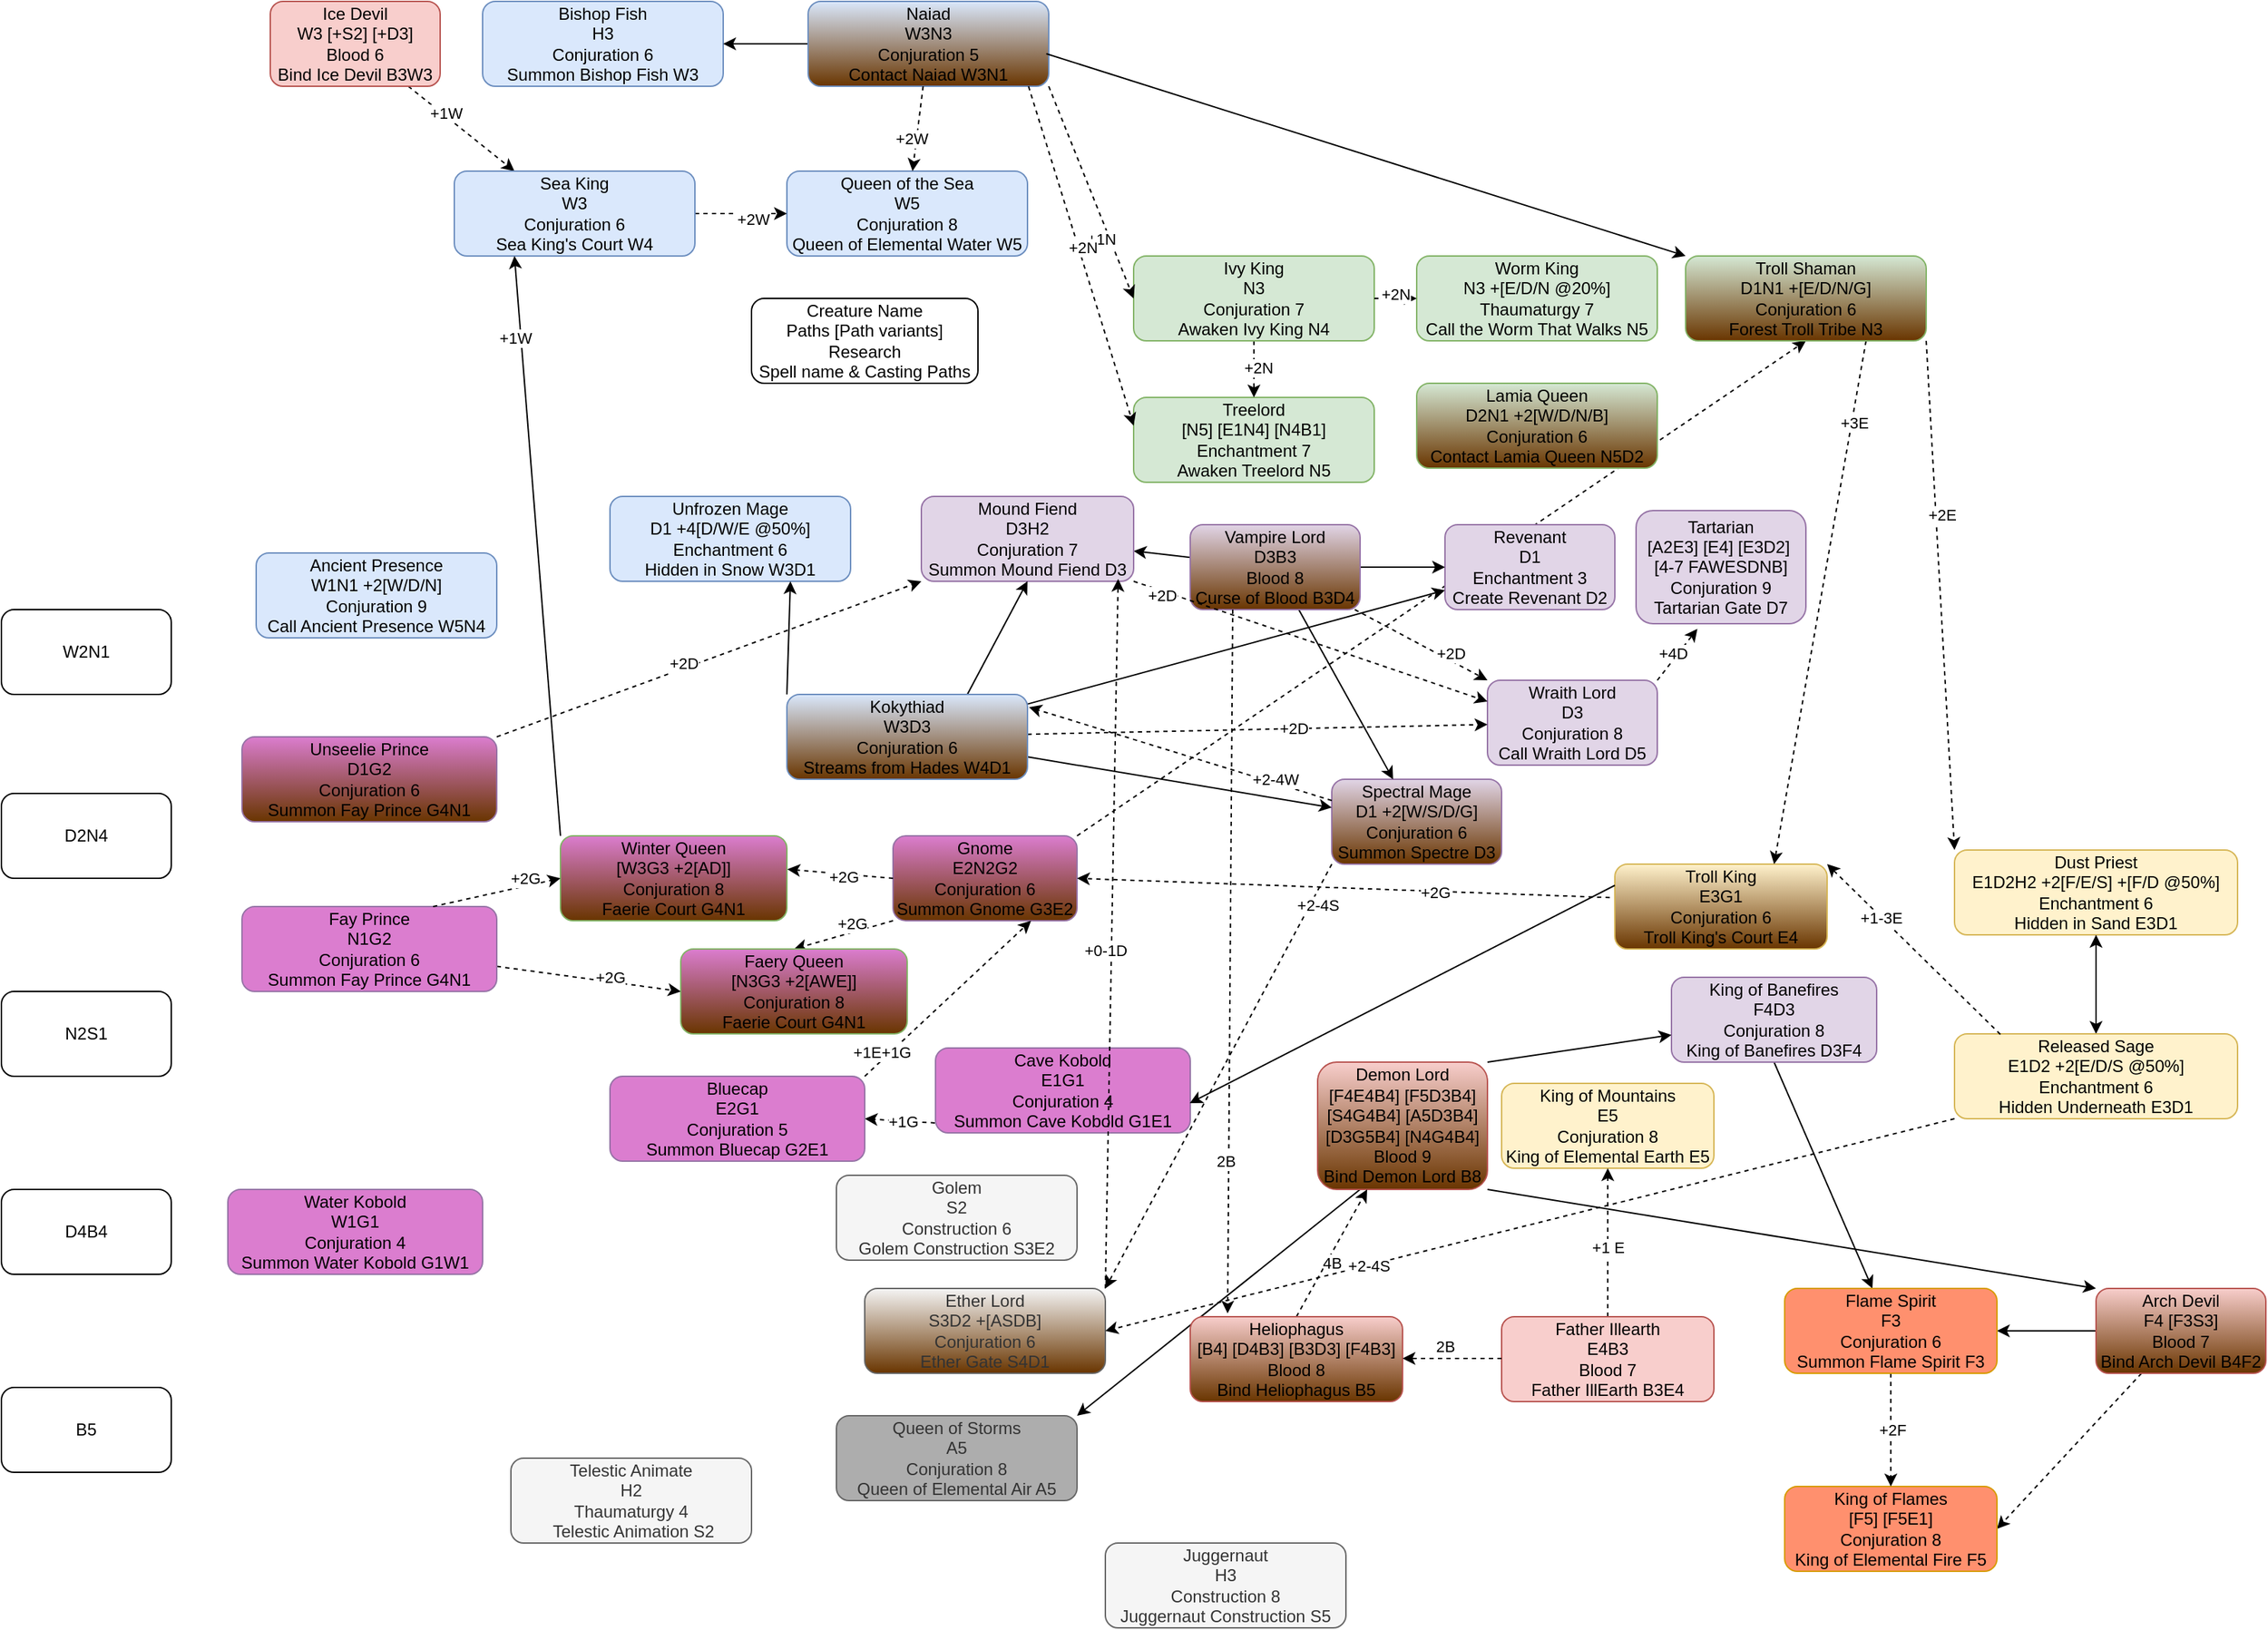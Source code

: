 <mxfile version="24.7.14">
  <diagram name="Page-1" id="Pso-l4eipHV7fYDRS40x">
    <mxGraphModel dx="2071" dy="1825" grid="1" gridSize="10" guides="1" tooltips="1" connect="1" arrows="1" fold="1" page="1" pageScale="1" pageWidth="850" pageHeight="1100" math="0" shadow="0">
      <root>
        <mxCell id="0" />
        <mxCell id="1" parent="0" />
        <mxCell id="pkedIXCBUnL8wOblgTKv-28" style="edgeStyle=none;rounded=0;orthogonalLoop=1;jettySize=auto;html=1;exitX=1;exitY=0;exitDx=0;exitDy=0;entryX=0.361;entryY=1.046;entryDx=0;entryDy=0;dashed=1;entryPerimeter=0;" parent="1" source="n5Uz14gswoLrWk821ix5-1" target="n5Uz14gswoLrWk821ix5-27" edge="1">
          <mxGeometry relative="1" as="geometry" />
        </mxCell>
        <mxCell id="pkedIXCBUnL8wOblgTKv-29" value="+4D" style="edgeLabel;html=1;align=center;verticalAlign=middle;resizable=0;points=[];" parent="pkedIXCBUnL8wOblgTKv-28" vertex="1" connectable="0">
          <mxGeometry x="-0.094" y="4" relative="1" as="geometry">
            <mxPoint x="1" as="offset" />
          </mxGeometry>
        </mxCell>
        <mxCell id="n5Uz14gswoLrWk821ix5-1" value="Wraith Lord&lt;div&gt;D3&lt;/div&gt;&lt;div&gt;Conjuration 8&lt;/div&gt;&lt;div&gt;Call Wraith Lord D5&lt;/div&gt;" style="rounded=1;whiteSpace=wrap;html=1;fillColor=#e1d5e7;strokeColor=#9673a6;" parent="1" vertex="1">
          <mxGeometry x="550" y="340" width="120" height="60" as="geometry" />
        </mxCell>
        <mxCell id="JQO_KjqfBnGGEXUe7-vQ-3" value="" style="rounded=0;orthogonalLoop=1;jettySize=auto;html=1;" parent="1" source="n5Uz14gswoLrWk821ix5-2" target="n5Uz14gswoLrWk821ix5-41" edge="1">
          <mxGeometry relative="1" as="geometry" />
        </mxCell>
        <mxCell id="JQO_KjqfBnGGEXUe7-vQ-5" style="rounded=0;orthogonalLoop=1;jettySize=auto;html=1;entryX=1;entryY=0.5;entryDx=0;entryDy=0;dashed=1;" parent="1" source="n5Uz14gswoLrWk821ix5-2" target="n5Uz14gswoLrWk821ix5-13" edge="1">
          <mxGeometry relative="1" as="geometry" />
        </mxCell>
        <mxCell id="n5Uz14gswoLrWk821ix5-2" value="&lt;div&gt;Arch Devil&lt;/div&gt;&lt;div&gt;F4 [F3S3]&lt;/div&gt;&lt;div&gt;Blood 7&lt;/div&gt;&lt;div&gt;Bind Arch Devil B4F2&lt;/div&gt;" style="rounded=1;whiteSpace=wrap;html=1;fillColor=#f8cecc;strokeColor=#b85450;gradientColor=#693500;" parent="1" vertex="1">
          <mxGeometry x="980" y="770" width="120" height="60" as="geometry" />
        </mxCell>
        <mxCell id="n5Uz14gswoLrWk821ix5-3" value="&lt;div&gt;Creature Name&lt;/div&gt;&lt;div&gt;Paths [Path variants]&lt;/div&gt;&lt;div&gt;Research&lt;/div&gt;&lt;div&gt;Spell name &amp;amp; Casting Paths&lt;/div&gt;" style="rounded=1;whiteSpace=wrap;html=1;" parent="1" vertex="1">
          <mxGeometry x="30" y="70" width="160" height="60" as="geometry" />
        </mxCell>
        <mxCell id="JQO_KjqfBnGGEXUe7-vQ-14" style="rounded=0;orthogonalLoop=1;jettySize=auto;html=1;entryX=0.25;entryY=0;entryDx=0;entryDy=0;dashed=1;" parent="1" source="n5Uz14gswoLrWk821ix5-4" target="n5Uz14gswoLrWk821ix5-20" edge="1">
          <mxGeometry relative="1" as="geometry" />
        </mxCell>
        <mxCell id="pkedIXCBUnL8wOblgTKv-33" value="+1W" style="edgeLabel;html=1;align=center;verticalAlign=middle;resizable=0;points=[];" parent="JQO_KjqfBnGGEXUe7-vQ-14" vertex="1" connectable="0">
          <mxGeometry x="-0.319" y="2" relative="1" as="geometry">
            <mxPoint as="offset" />
          </mxGeometry>
        </mxCell>
        <mxCell id="n5Uz14gswoLrWk821ix5-4" value="&lt;div&gt;Ice Devil&lt;/div&gt;&lt;div&gt;W3 [+S2] [+D3]&lt;/div&gt;&lt;div&gt;Blood 6&lt;/div&gt;&lt;div&gt;Bind Ice Devil B3W3&lt;/div&gt;" style="rounded=1;whiteSpace=wrap;html=1;fillColor=#f8cecc;strokeColor=#b85450;" parent="1" vertex="1">
          <mxGeometry x="-310" y="-140" width="120" height="60" as="geometry" />
        </mxCell>
        <mxCell id="pkedIXCBUnL8wOblgTKv-67" style="edgeStyle=none;rounded=0;orthogonalLoop=1;jettySize=auto;html=1;exitX=0;exitY=1;exitDx=0;exitDy=0;entryX=1;entryY=0;entryDx=0;entryDy=0;dashed=1;" parent="1" source="n5Uz14gswoLrWk821ix5-5" target="n5Uz14gswoLrWk821ix5-26" edge="1">
          <mxGeometry relative="1" as="geometry" />
        </mxCell>
        <mxCell id="pkedIXCBUnL8wOblgTKv-68" value="+2-4S" style="edgeLabel;html=1;align=center;verticalAlign=middle;resizable=0;points=[];" parent="pkedIXCBUnL8wOblgTKv-67" vertex="1" connectable="0">
          <mxGeometry x="-0.823" y="4" relative="1" as="geometry">
            <mxPoint as="offset" />
          </mxGeometry>
        </mxCell>
        <mxCell id="n5Uz14gswoLrWk821ix5-5" value="Spectral Mage&lt;div&gt;D1 +2[W/S/D/G]&lt;/div&gt;&lt;div&gt;Conjuration 6&lt;/div&gt;&lt;div&gt;Summon Spectre D3&lt;/div&gt;" style="rounded=1;whiteSpace=wrap;html=1;fillColor=#e1d5e7;strokeColor=#9673a6;gradientColor=#693500;" parent="1" vertex="1">
          <mxGeometry x="440" y="410" width="120" height="60" as="geometry" />
        </mxCell>
        <mxCell id="pkedIXCBUnL8wOblgTKv-31" style="edgeStyle=none;rounded=0;orthogonalLoop=1;jettySize=auto;html=1;exitX=1;exitY=0;exitDx=0;exitDy=0;entryX=0.5;entryY=1;entryDx=0;entryDy=0;dashed=1;" parent="1" source="n5Uz14gswoLrWk821ix5-6" target="n5Uz14gswoLrWk821ix5-38" edge="1">
          <mxGeometry relative="1" as="geometry" />
        </mxCell>
        <mxCell id="pkedIXCBUnL8wOblgTKv-32" value="+1N" style="edgeLabel;html=1;align=center;verticalAlign=middle;resizable=0;points=[];" parent="pkedIXCBUnL8wOblgTKv-31" vertex="1" connectable="0">
          <mxGeometry x="0.519" y="8" relative="1" as="geometry">
            <mxPoint as="offset" />
          </mxGeometry>
        </mxCell>
        <mxCell id="pkedIXCBUnL8wOblgTKv-35" style="edgeStyle=none;rounded=0;orthogonalLoop=1;jettySize=auto;html=1;exitX=0;exitY=1;exitDx=0;exitDy=0;entryX=0.5;entryY=0;entryDx=0;entryDy=0;dashed=1;" parent="1" source="n5Uz14gswoLrWk821ix5-6" target="n5Uz14gswoLrWk821ix5-23" edge="1">
          <mxGeometry relative="1" as="geometry" />
        </mxCell>
        <mxCell id="pkedIXCBUnL8wOblgTKv-37" value="+2G" style="edgeLabel;html=1;align=center;verticalAlign=middle;resizable=0;points=[];" parent="pkedIXCBUnL8wOblgTKv-35" vertex="1" connectable="0">
          <mxGeometry x="-0.205" y="-6" relative="1" as="geometry">
            <mxPoint as="offset" />
          </mxGeometry>
        </mxCell>
        <mxCell id="n5Uz14gswoLrWk821ix5-6" value="Gnome&lt;div&gt;E2N2G2&lt;/div&gt;&lt;div&gt;Conjuration 6&lt;/div&gt;&lt;div&gt;Summon Gnome G3E2&lt;/div&gt;" style="rounded=1;whiteSpace=wrap;html=1;fillColor=#DB7DCF;strokeColor=#9673a6;gradientColor=#693500;" parent="1" vertex="1">
          <mxGeometry x="130" y="450" width="130" height="60" as="geometry" />
        </mxCell>
        <mxCell id="n5Uz14gswoLrWk821ix5-7" value="Queen of the Sea&lt;div&gt;W5&lt;/div&gt;&lt;div&gt;Conjuration 8&lt;/div&gt;&lt;div&gt;Queen of Elemental Water W5&lt;/div&gt;" style="rounded=1;whiteSpace=wrap;html=1;fillColor=#dae8fc;strokeColor=#6c8ebf;" parent="1" vertex="1">
          <mxGeometry x="55" y="-20" width="170" height="60" as="geometry" />
        </mxCell>
        <mxCell id="n5Uz14gswoLrWk821ix5-8" value="Revenant&lt;div&gt;D1&lt;/div&gt;&lt;div&gt;Enchantment 3&lt;/div&gt;&lt;div&gt;Create Revenant D2&lt;/div&gt;" style="rounded=1;whiteSpace=wrap;html=1;fillColor=#e1d5e7;strokeColor=#9673a6;" parent="1" vertex="1">
          <mxGeometry x="520" y="230" width="120" height="60" as="geometry" />
        </mxCell>
        <mxCell id="pkedIXCBUnL8wOblgTKv-4" value="" style="edgeStyle=none;rounded=0;orthogonalLoop=1;jettySize=auto;html=1;" parent="1" source="n5Uz14gswoLrWk821ix5-9" target="n5Uz14gswoLrWk821ix5-8" edge="1">
          <mxGeometry relative="1" as="geometry" />
        </mxCell>
        <mxCell id="pkedIXCBUnL8wOblgTKv-5" value="" style="edgeStyle=none;rounded=0;orthogonalLoop=1;jettySize=auto;html=1;" parent="1" source="n5Uz14gswoLrWk821ix5-9" target="n5Uz14gswoLrWk821ix5-5" edge="1">
          <mxGeometry relative="1" as="geometry" />
        </mxCell>
        <mxCell id="pkedIXCBUnL8wOblgTKv-6" value="" style="edgeStyle=none;rounded=0;orthogonalLoop=1;jettySize=auto;html=1;entryX=0;entryY=0;entryDx=0;entryDy=0;dashed=1;" parent="1" source="n5Uz14gswoLrWk821ix5-9" target="n5Uz14gswoLrWk821ix5-1" edge="1">
          <mxGeometry relative="1" as="geometry" />
        </mxCell>
        <mxCell id="pkedIXCBUnL8wOblgTKv-7" value="+2D" style="edgeLabel;html=1;align=center;verticalAlign=middle;resizable=0;points=[];" parent="pkedIXCBUnL8wOblgTKv-6" vertex="1" connectable="0">
          <mxGeometry x="0.391" y="5" relative="1" as="geometry">
            <mxPoint as="offset" />
          </mxGeometry>
        </mxCell>
        <mxCell id="pkedIXCBUnL8wOblgTKv-16" value="" style="edgeStyle=none;rounded=0;orthogonalLoop=1;jettySize=auto;html=1;" parent="1" source="n5Uz14gswoLrWk821ix5-9" target="n5Uz14gswoLrWk821ix5-10" edge="1">
          <mxGeometry relative="1" as="geometry" />
        </mxCell>
        <mxCell id="n5Uz14gswoLrWk821ix5-9" value="Vampire Lord&lt;div&gt;D3B3&lt;/div&gt;&lt;div&gt;Blood 8&lt;/div&gt;&lt;div&gt;Curse of Blood B3D4&lt;/div&gt;" style="rounded=1;whiteSpace=wrap;html=1;fillColor=#e1d5e7;strokeColor=#9673a6;gradientColor=#693500;" parent="1" vertex="1">
          <mxGeometry x="340" y="230" width="120" height="60" as="geometry" />
        </mxCell>
        <mxCell id="pkedIXCBUnL8wOblgTKv-26" style="edgeStyle=none;rounded=0;orthogonalLoop=1;jettySize=auto;html=1;exitX=1;exitY=1;exitDx=0;exitDy=0;entryX=0;entryY=0.25;entryDx=0;entryDy=0;dashed=1;" parent="1" source="n5Uz14gswoLrWk821ix5-10" target="n5Uz14gswoLrWk821ix5-1" edge="1">
          <mxGeometry relative="1" as="geometry" />
        </mxCell>
        <mxCell id="pkedIXCBUnL8wOblgTKv-27" value="+2D" style="edgeLabel;html=1;align=center;verticalAlign=middle;resizable=0;points=[];" parent="pkedIXCBUnL8wOblgTKv-26" vertex="1" connectable="0">
          <mxGeometry x="-0.674" y="-3" relative="1" as="geometry">
            <mxPoint x="-20" y="-7" as="offset" />
          </mxGeometry>
        </mxCell>
        <mxCell id="n5Uz14gswoLrWk821ix5-10" value="Mound Fiend&lt;div&gt;D3H2&lt;/div&gt;&lt;div&gt;Conjuration 7&lt;/div&gt;&lt;div&gt;Summon Mound Fiend D3&lt;/div&gt;" style="rounded=1;whiteSpace=wrap;html=1;fillColor=#e1d5e7;strokeColor=#9673a6;" parent="1" vertex="1">
          <mxGeometry x="150" y="210" width="150" height="60" as="geometry" />
        </mxCell>
        <mxCell id="pkedIXCBUnL8wOblgTKv-18" style="edgeStyle=none;rounded=0;orthogonalLoop=1;jettySize=auto;html=1;exitX=1;exitY=1;exitDx=0;exitDy=0;entryX=0;entryY=0;entryDx=0;entryDy=0;" parent="1" source="n5Uz14gswoLrWk821ix5-11" target="n5Uz14gswoLrWk821ix5-2" edge="1">
          <mxGeometry relative="1" as="geometry" />
        </mxCell>
        <mxCell id="pkedIXCBUnL8wOblgTKv-64" style="edgeStyle=none;rounded=0;orthogonalLoop=1;jettySize=auto;html=1;exitX=0.25;exitY=1;exitDx=0;exitDy=0;entryX=1;entryY=0;entryDx=0;entryDy=0;" parent="1" source="n5Uz14gswoLrWk821ix5-11" target="n5Uz14gswoLrWk821ix5-19" edge="1">
          <mxGeometry relative="1" as="geometry" />
        </mxCell>
        <mxCell id="n5Uz14gswoLrWk821ix5-11" value="&lt;div&gt;Demon Lord&lt;/div&gt;&lt;div&gt;&lt;span style=&quot;background-color: initial;&quot;&gt;[F4E4B4] [F5D3B4] [S4G4B4] [A5D3B4] [D3G5B4] [N4G4B4]&lt;/span&gt;&lt;/div&gt;&lt;div&gt;&lt;span style=&quot;background-color: initial;&quot;&gt;Blood 9&lt;/span&gt;&lt;br&gt;&lt;/div&gt;&lt;div&gt;Bind Demon Lord B8&lt;/div&gt;" style="rounded=1;whiteSpace=wrap;html=1;fillColor=#f8cecc;strokeColor=#b85450;gradientColor=#693500;" parent="1" vertex="1">
          <mxGeometry x="430" y="610" width="120" height="90" as="geometry" />
        </mxCell>
        <mxCell id="n5Uz14gswoLrWk821ix5-12" value="King of Mountains&lt;div&gt;E5&lt;/div&gt;&lt;div&gt;Conjuration 8&lt;/div&gt;&lt;div&gt;King of Elemental Earth E5&lt;/div&gt;" style="rounded=1;whiteSpace=wrap;html=1;fillColor=#fff2cc;strokeColor=#d6b656;" parent="1" vertex="1">
          <mxGeometry x="560" y="625" width="150" height="60" as="geometry" />
        </mxCell>
        <mxCell id="n5Uz14gswoLrWk821ix5-13" value="King of Flames&lt;div&gt;[F5] [F5E1]&lt;/div&gt;&lt;div&gt;Conjuration 8&lt;/div&gt;&lt;div&gt;King of Elemental Fire F5&lt;/div&gt;" style="rounded=1;whiteSpace=wrap;html=1;fillColor=#FF906E;strokeColor=#d79b00;" parent="1" vertex="1">
          <mxGeometry x="760" y="910" width="150" height="60" as="geometry" />
        </mxCell>
        <mxCell id="JQO_KjqfBnGGEXUe7-vQ-7" style="rounded=0;orthogonalLoop=1;jettySize=auto;html=1;entryX=0.5;entryY=1;entryDx=0;entryDy=0;dashed=1;" parent="1" source="n5Uz14gswoLrWk821ix5-14" target="n5Uz14gswoLrWk821ix5-12" edge="1">
          <mxGeometry relative="1" as="geometry" />
        </mxCell>
        <mxCell id="JQO_KjqfBnGGEXUe7-vQ-8" value="+1 E" style="edgeLabel;html=1;align=center;verticalAlign=middle;resizable=0;points=[];" parent="JQO_KjqfBnGGEXUe7-vQ-7" vertex="1" connectable="0">
          <mxGeometry x="-0.457" relative="1" as="geometry">
            <mxPoint y="-21" as="offset" />
          </mxGeometry>
        </mxCell>
        <mxCell id="n5Uz14gswoLrWk821ix5-14" value="Father Illearth&lt;div&gt;E4B3&lt;/div&gt;&lt;div&gt;Blood 7&lt;/div&gt;&lt;div&gt;Father IllEarth B3E4&lt;/div&gt;" style="rounded=1;whiteSpace=wrap;html=1;fillColor=#f8cecc;strokeColor=#b85450;" parent="1" vertex="1">
          <mxGeometry x="560" y="790" width="150" height="60" as="geometry" />
        </mxCell>
        <mxCell id="n5Uz14gswoLrWk821ix5-15" value="Golem&lt;div&gt;S2&lt;/div&gt;&lt;div&gt;Construction 6&lt;/div&gt;&lt;div&gt;Golem Construction S3E2&lt;/div&gt;" style="rounded=1;whiteSpace=wrap;html=1;fillColor=#f5f5f5;strokeColor=#666666;fontColor=#333333;" parent="1" vertex="1">
          <mxGeometry x="90" y="690" width="170" height="60" as="geometry" />
        </mxCell>
        <mxCell id="n5Uz14gswoLrWk821ix5-16" value="Telestic Animate&lt;div&gt;H2&lt;/div&gt;&lt;div&gt;Thaumaturgy 4&lt;/div&gt;&lt;div&gt;&amp;nbsp;Telestic Animation S2&lt;/div&gt;" style="rounded=1;whiteSpace=wrap;html=1;fillColor=#f5f5f5;strokeColor=#666666;fontColor=#333333;" parent="1" vertex="1">
          <mxGeometry x="-140" y="890" width="170" height="60" as="geometry" />
        </mxCell>
        <mxCell id="pkedIXCBUnL8wOblgTKv-9" style="edgeStyle=none;rounded=0;orthogonalLoop=1;jettySize=auto;html=1;exitX=0.5;exitY=0;exitDx=0;exitDy=0;dashed=1;" parent="1" source="n5Uz14gswoLrWk821ix5-17" target="n5Uz14gswoLrWk821ix5-11" edge="1">
          <mxGeometry relative="1" as="geometry" />
        </mxCell>
        <mxCell id="pkedIXCBUnL8wOblgTKv-10" value="4B" style="edgeLabel;html=1;align=center;verticalAlign=middle;resizable=0;points=[];" parent="pkedIXCBUnL8wOblgTKv-9" vertex="1" connectable="0">
          <mxGeometry x="0.27" y="-3" relative="1" as="geometry">
            <mxPoint x="-10" y="18" as="offset" />
          </mxGeometry>
        </mxCell>
        <mxCell id="n5Uz14gswoLrWk821ix5-17" value="Heliophagus&lt;div&gt;[B4] [D4B3] [B3D3] [F4B3]&lt;/div&gt;&lt;div&gt;Blood 8&lt;/div&gt;&lt;div&gt;Bind Heliophagus B5&lt;/div&gt;" style="rounded=1;whiteSpace=wrap;html=1;fillColor=#f8cecc;strokeColor=#b85450;gradientColor=#693500;" parent="1" vertex="1">
          <mxGeometry x="340" y="790" width="150" height="60" as="geometry" />
        </mxCell>
        <mxCell id="pkedIXCBUnL8wOblgTKv-55" style="edgeStyle=none;rounded=0;orthogonalLoop=1;jettySize=auto;html=1;exitX=-0.024;exitY=0.394;exitDx=0;exitDy=0;entryX=1;entryY=0.5;entryDx=0;entryDy=0;dashed=1;exitPerimeter=0;" parent="1" source="n5Uz14gswoLrWk821ix5-18" target="n5Uz14gswoLrWk821ix5-6" edge="1">
          <mxGeometry relative="1" as="geometry" />
        </mxCell>
        <mxCell id="pkedIXCBUnL8wOblgTKv-56" value="+2G" style="edgeLabel;html=1;align=center;verticalAlign=middle;resizable=0;points=[];" parent="pkedIXCBUnL8wOblgTKv-55" vertex="1" connectable="0">
          <mxGeometry x="-0.345" y="1" relative="1" as="geometry">
            <mxPoint as="offset" />
          </mxGeometry>
        </mxCell>
        <mxCell id="n5Uz14gswoLrWk821ix5-18" value="Troll King&lt;div&gt;E3G1&lt;/div&gt;&lt;div&gt;Conjuration 6&lt;/div&gt;&lt;div&gt;Troll King&#39;s Court E4&lt;/div&gt;" style="rounded=1;whiteSpace=wrap;html=1;fillColor=#fff2cc;strokeColor=#d6b656;gradientColor=#693500;" parent="1" vertex="1">
          <mxGeometry x="640" y="470" width="150" height="60" as="geometry" />
        </mxCell>
        <mxCell id="n5Uz14gswoLrWk821ix5-19" value="Queen of Storms&lt;div&gt;A5&lt;/div&gt;&lt;div&gt;Conjuration 8&lt;/div&gt;&lt;div&gt;Queen of Elemental Air A5&lt;/div&gt;" style="rounded=1;whiteSpace=wrap;html=1;fillColor=#ADADAD;strokeColor=#666666;fontColor=#333333;" parent="1" vertex="1">
          <mxGeometry x="90" y="860" width="170" height="60" as="geometry" />
        </mxCell>
        <mxCell id="JQO_KjqfBnGGEXUe7-vQ-15" value="" style="rounded=0;orthogonalLoop=1;jettySize=auto;html=1;dashed=1;" parent="1" source="n5Uz14gswoLrWk821ix5-20" target="n5Uz14gswoLrWk821ix5-7" edge="1">
          <mxGeometry relative="1" as="geometry" />
        </mxCell>
        <mxCell id="JQO_KjqfBnGGEXUe7-vQ-16" value="+2W" style="edgeLabel;html=1;align=center;verticalAlign=middle;resizable=0;points=[];" parent="JQO_KjqfBnGGEXUe7-vQ-15" vertex="1" connectable="0">
          <mxGeometry x="0.24" y="-4" relative="1" as="geometry">
            <mxPoint as="offset" />
          </mxGeometry>
        </mxCell>
        <mxCell id="n5Uz14gswoLrWk821ix5-20" value="Sea King&lt;div&gt;W3&lt;/div&gt;&lt;div&gt;Conjuration 6&lt;/div&gt;&lt;div&gt;Sea King&#39;s Court W4&lt;/div&gt;" style="rounded=1;whiteSpace=wrap;html=1;fillColor=#dae8fc;strokeColor=#6c8ebf;" parent="1" vertex="1">
          <mxGeometry x="-180" y="-20" width="170" height="60" as="geometry" />
        </mxCell>
        <mxCell id="n5Uz14gswoLrWk821ix5-21" value="Lamia Queen&lt;div&gt;D2N1 +2[W/D/N/B]&lt;/div&gt;&lt;div&gt;Conjuration 6&lt;/div&gt;&lt;div&gt;Contact Lamia Queen N5D2&lt;/div&gt;" style="rounded=1;whiteSpace=wrap;html=1;fillColor=#d5e8d4;strokeColor=#82b366;gradientColor=#693500;" parent="1" vertex="1">
          <mxGeometry x="500" y="130" width="170" height="60" as="geometry" />
        </mxCell>
        <mxCell id="n5Uz14gswoLrWk821ix5-22" value="Treelord&lt;div&gt;[N5] [E1N4] [N4B1]&lt;/div&gt;&lt;div&gt;Enchantment 7&lt;/div&gt;&lt;div&gt;Awaken Treelord N5&lt;/div&gt;" style="rounded=1;whiteSpace=wrap;html=1;fillColor=#d5e8d4;strokeColor=#82b366;" parent="1" vertex="1">
          <mxGeometry x="300" y="140" width="170" height="60" as="geometry" />
        </mxCell>
        <mxCell id="n5Uz14gswoLrWk821ix5-23" value="Faery Queen&lt;div&gt;[N3G3 +2[AWE]]&lt;/div&gt;&lt;div&gt;Conjuration 8&lt;/div&gt;&lt;div&gt;Faerie Court G4N1&lt;/div&gt;" style="rounded=1;whiteSpace=wrap;html=1;fillColor=#DB7DCF;strokeColor=#82b366;gradientColor=#693500;" parent="1" vertex="1">
          <mxGeometry x="-20" y="530" width="160" height="60" as="geometry" />
        </mxCell>
        <mxCell id="pkedIXCBUnL8wOblgTKv-49" style="edgeStyle=none;rounded=0;orthogonalLoop=1;jettySize=auto;html=1;exitX=0;exitY=0;exitDx=0;exitDy=0;entryX=0.25;entryY=1;entryDx=0;entryDy=0;" parent="1" source="n5Uz14gswoLrWk821ix5-25" target="n5Uz14gswoLrWk821ix5-20" edge="1">
          <mxGeometry relative="1" as="geometry" />
        </mxCell>
        <mxCell id="pkedIXCBUnL8wOblgTKv-50" value="+1W" style="edgeLabel;html=1;align=center;verticalAlign=middle;resizable=0;points=[];" parent="pkedIXCBUnL8wOblgTKv-49" vertex="1" connectable="0">
          <mxGeometry x="0.722" y="4" relative="1" as="geometry">
            <mxPoint as="offset" />
          </mxGeometry>
        </mxCell>
        <mxCell id="n5Uz14gswoLrWk821ix5-25" value="Winter Queen&lt;div&gt;[W3G3 +2[AD]]&lt;/div&gt;&lt;div&gt;Conjuration 8&lt;/div&gt;&lt;div&gt;Faerie Court G4N1&lt;/div&gt;" style="rounded=1;whiteSpace=wrap;html=1;fillColor=#DB7DCF;strokeColor=#82b366;gradientColor=#693500;" parent="1" vertex="1">
          <mxGeometry x="-105" y="450" width="160" height="60" as="geometry" />
        </mxCell>
        <mxCell id="n5Uz14gswoLrWk821ix5-26" value="Ether Lord&lt;div&gt;S3D2 +[ASDB]&lt;/div&gt;&lt;div&gt;Conjuration 6&lt;/div&gt;&lt;div&gt;Ether Gate S4D1&lt;/div&gt;" style="rounded=1;whiteSpace=wrap;html=1;fillColor=#f5f5f5;strokeColor=#666666;fontColor=#333333;gradientColor=#693500;" parent="1" vertex="1">
          <mxGeometry x="110" y="770" width="170" height="60" as="geometry" />
        </mxCell>
        <mxCell id="n5Uz14gswoLrWk821ix5-27" value="Tartarian&lt;div&gt;[A2E3] [E4] [E3D2]&amp;nbsp;&lt;/div&gt;&lt;div&gt;[4-7 FAWESDNB]&lt;/div&gt;&lt;div&gt;Conjuration 9&lt;/div&gt;&lt;div&gt;Tartarian Gate D7&lt;/div&gt;" style="rounded=1;whiteSpace=wrap;html=1;fillColor=#e1d5e7;strokeColor=#9673a6;" parent="1" vertex="1">
          <mxGeometry x="655" y="220" width="120" height="80" as="geometry" />
        </mxCell>
        <mxCell id="n5Uz14gswoLrWk821ix5-28" value="Juggernaut&lt;div&gt;H3&lt;/div&gt;&lt;div&gt;Construction 8&lt;/div&gt;&lt;div&gt;Juggernaut Construction S5&lt;/div&gt;" style="rounded=1;whiteSpace=wrap;html=1;fillColor=#f5f5f5;strokeColor=#666666;fontColor=#333333;" parent="1" vertex="1">
          <mxGeometry x="280" y="950" width="170" height="60" as="geometry" />
        </mxCell>
        <mxCell id="pkedIXCBUnL8wOblgTKv-20" style="edgeStyle=none;rounded=0;orthogonalLoop=1;jettySize=auto;html=1;exitX=0.5;exitY=1;exitDx=0;exitDy=0;" parent="1" source="n5Uz14gswoLrWk821ix5-29" target="n5Uz14gswoLrWk821ix5-41" edge="1">
          <mxGeometry relative="1" as="geometry" />
        </mxCell>
        <mxCell id="n5Uz14gswoLrWk821ix5-29" value="King of Banefires&lt;div&gt;F4D3&lt;/div&gt;&lt;div&gt;Conjuration 8&lt;/div&gt;&lt;div&gt;King of Banefires D3F4&lt;/div&gt;" style="rounded=1;whiteSpace=wrap;html=1;fillColor=#e1d5e7;strokeColor=#9673a6;" parent="1" vertex="1">
          <mxGeometry x="680" y="550" width="145" height="60" as="geometry" />
        </mxCell>
        <mxCell id="pkedIXCBUnL8wOblgTKv-2" value="" style="edgeStyle=none;rounded=0;orthogonalLoop=1;jettySize=auto;html=1;dashed=1;" parent="1" source="n5Uz14gswoLrWk821ix5-31" target="n5Uz14gswoLrWk821ix5-22" edge="1">
          <mxGeometry relative="1" as="geometry" />
        </mxCell>
        <mxCell id="pkedIXCBUnL8wOblgTKv-3" value="+2N" style="edgeLabel;html=1;align=center;verticalAlign=middle;resizable=0;points=[];" parent="pkedIXCBUnL8wOblgTKv-2" vertex="1" connectable="0">
          <mxGeometry x="-0.05" y="3" relative="1" as="geometry">
            <mxPoint as="offset" />
          </mxGeometry>
        </mxCell>
        <mxCell id="n5Uz14gswoLrWk821ix5-31" value="Ivy King&lt;div&gt;N3&lt;/div&gt;&lt;div&gt;Conjuration 7&lt;/div&gt;&lt;div&gt;Awaken Ivy King N4&lt;/div&gt;" style="rounded=1;whiteSpace=wrap;html=1;fillColor=#d5e8d4;strokeColor=#82b366;" parent="1" vertex="1">
          <mxGeometry x="300" y="40" width="170" height="60" as="geometry" />
        </mxCell>
        <mxCell id="n5Uz14gswoLrWk821ix5-32" value="Bishop Fish&lt;div&gt;H3&lt;/div&gt;&lt;div&gt;Conjuration 6&lt;/div&gt;&lt;div&gt;Summon Bishop Fish W3&lt;/div&gt;" style="rounded=1;whiteSpace=wrap;html=1;fillColor=#dae8fc;strokeColor=#6c8ebf;" parent="1" vertex="1">
          <mxGeometry x="-160" y="-140" width="170" height="60" as="geometry" />
        </mxCell>
        <mxCell id="n5Uz14gswoLrWk821ix5-33" value="Unfrozen Mage&lt;div&gt;D1 +4[D/W/E @50%]&lt;/div&gt;&lt;div&gt;Enchantment 6&lt;/div&gt;&lt;div&gt;Hidden in Snow W3D1&lt;/div&gt;" style="rounded=1;whiteSpace=wrap;html=1;fillColor=#dae8fc;strokeColor=#6c8ebf;" parent="1" vertex="1">
          <mxGeometry x="-70" y="210" width="170" height="60" as="geometry" />
        </mxCell>
        <mxCell id="JQO_KjqfBnGGEXUe7-vQ-19" value="" style="edgeStyle=none;rounded=0;orthogonalLoop=1;jettySize=auto;html=1;entryX=0;entryY=0.5;entryDx=0;entryDy=0;dashed=1;exitX=1;exitY=1;exitDx=0;exitDy=0;" parent="1" source="n5Uz14gswoLrWk821ix5-34" target="n5Uz14gswoLrWk821ix5-31" edge="1">
          <mxGeometry relative="1" as="geometry" />
        </mxCell>
        <mxCell id="uW19iNIozHpCDB84WXC3-1" value="+1N" style="edgeLabel;html=1;align=center;verticalAlign=middle;resizable=0;points=[];" vertex="1" connectable="0" parent="JQO_KjqfBnGGEXUe7-vQ-19">
          <mxGeometry x="0.424" y="-6" relative="1" as="geometry">
            <mxPoint y="-1" as="offset" />
          </mxGeometry>
        </mxCell>
        <mxCell id="pkedIXCBUnL8wOblgTKv-30" style="edgeStyle=none;rounded=0;orthogonalLoop=1;jettySize=auto;html=1;exitX=0;exitY=0.5;exitDx=0;exitDy=0;" parent="1" source="n5Uz14gswoLrWk821ix5-34" edge="1">
          <mxGeometry relative="1" as="geometry">
            <mxPoint x="10" y="-110" as="targetPoint" />
          </mxGeometry>
        </mxCell>
        <mxCell id="n5Uz14gswoLrWk821ix5-34" value="Naiad&lt;div&gt;W3N3&lt;/div&gt;&lt;div&gt;Conjuration 5&lt;/div&gt;&lt;div&gt;Contact Naiad W3N1&lt;/div&gt;" style="rounded=1;whiteSpace=wrap;html=1;fillColor=#dae8fc;strokeColor=#6c8ebf;gradientColor=#693500;" parent="1" vertex="1">
          <mxGeometry x="70" y="-140" width="170" height="60" as="geometry" />
        </mxCell>
        <mxCell id="JQO_KjqfBnGGEXUe7-vQ-20" value="" style="edgeStyle=none;rounded=0;orthogonalLoop=1;jettySize=auto;html=1;" parent="1" source="n5Uz14gswoLrWk821ix5-35" target="n5Uz14gswoLrWk821ix5-5" edge="1">
          <mxGeometry relative="1" as="geometry" />
        </mxCell>
        <mxCell id="JQO_KjqfBnGGEXUe7-vQ-21" style="edgeStyle=none;rounded=0;orthogonalLoop=1;jettySize=auto;html=1;" parent="1" source="n5Uz14gswoLrWk821ix5-35" target="n5Uz14gswoLrWk821ix5-8" edge="1">
          <mxGeometry relative="1" as="geometry" />
        </mxCell>
        <mxCell id="JQO_KjqfBnGGEXUe7-vQ-22" style="edgeStyle=none;rounded=0;orthogonalLoop=1;jettySize=auto;html=1;dashed=1;" parent="1" source="n5Uz14gswoLrWk821ix5-35" target="n5Uz14gswoLrWk821ix5-1" edge="1">
          <mxGeometry relative="1" as="geometry" />
        </mxCell>
        <mxCell id="JQO_KjqfBnGGEXUe7-vQ-23" value="+2D" style="edgeLabel;html=1;align=center;verticalAlign=middle;resizable=0;points=[];" parent="JQO_KjqfBnGGEXUe7-vQ-22" vertex="1" connectable="0">
          <mxGeometry x="0.155" relative="1" as="geometry">
            <mxPoint as="offset" />
          </mxGeometry>
        </mxCell>
        <mxCell id="pkedIXCBUnL8wOblgTKv-25" style="edgeStyle=none;rounded=0;orthogonalLoop=1;jettySize=auto;html=1;exitX=0.75;exitY=0;exitDx=0;exitDy=0;entryX=0.5;entryY=1;entryDx=0;entryDy=0;" parent="1" source="n5Uz14gswoLrWk821ix5-35" target="n5Uz14gswoLrWk821ix5-10" edge="1">
          <mxGeometry relative="1" as="geometry" />
        </mxCell>
        <mxCell id="n5Uz14gswoLrWk821ix5-35" value="&lt;div&gt;Kokythiad&lt;/div&gt;&lt;div&gt;W3D3&lt;/div&gt;&lt;div&gt;Conjuration 6&lt;/div&gt;&lt;div&gt;Streams from Hades W4D1&lt;/div&gt;" style="rounded=1;whiteSpace=wrap;html=1;fillColor=#dae8fc;strokeColor=#6c8ebf;gradientColor=#693500;" parent="1" vertex="1">
          <mxGeometry x="55" y="350" width="170" height="60" as="geometry" />
        </mxCell>
        <mxCell id="pkedIXCBUnL8wOblgTKv-22" value="" style="edgeStyle=none;rounded=0;orthogonalLoop=1;jettySize=auto;html=1;" parent="1" source="n5Uz14gswoLrWk821ix5-36" target="n5Uz14gswoLrWk821ix5-40" edge="1">
          <mxGeometry relative="1" as="geometry" />
        </mxCell>
        <mxCell id="n5Uz14gswoLrWk821ix5-36" value="Dust Priest&lt;div&gt;E1D2H2 +2[F/E/S] +[F/D @50%]&lt;/div&gt;&lt;div&gt;Enchantment 6&lt;/div&gt;&lt;div&gt;Hidden in Sand E3D1&lt;/div&gt;" style="rounded=1;whiteSpace=wrap;html=1;fillColor=#fff2cc;strokeColor=#d6b656;" parent="1" vertex="1">
          <mxGeometry x="880" y="460" width="200" height="60" as="geometry" />
        </mxCell>
        <mxCell id="n5Uz14gswoLrWk821ix5-37" value="Worm King&lt;div&gt;N3 +[E/D/N @20%]&lt;/div&gt;&lt;div&gt;Thaumaturgy 7&lt;/div&gt;&lt;div&gt;Call the Worm That Walks N5&lt;/div&gt;" style="rounded=1;whiteSpace=wrap;html=1;fillColor=#d5e8d4;strokeColor=#82b366;" parent="1" vertex="1">
          <mxGeometry x="500" y="40" width="170" height="60" as="geometry" />
        </mxCell>
        <mxCell id="uW19iNIozHpCDB84WXC3-5" style="rounded=0;orthogonalLoop=1;jettySize=auto;html=1;exitX=0.75;exitY=1;exitDx=0;exitDy=0;entryX=0.75;entryY=0;entryDx=0;entryDy=0;dashed=1;" edge="1" parent="1" source="n5Uz14gswoLrWk821ix5-38" target="n5Uz14gswoLrWk821ix5-18">
          <mxGeometry relative="1" as="geometry" />
        </mxCell>
        <mxCell id="uW19iNIozHpCDB84WXC3-6" value="+3E" style="edgeLabel;html=1;align=center;verticalAlign=middle;resizable=0;points=[];" vertex="1" connectable="0" parent="uW19iNIozHpCDB84WXC3-5">
          <mxGeometry x="-0.692" y="1" relative="1" as="geometry">
            <mxPoint as="offset" />
          </mxGeometry>
        </mxCell>
        <mxCell id="uW19iNIozHpCDB84WXC3-7" style="rounded=0;orthogonalLoop=1;jettySize=auto;html=1;exitX=1;exitY=1;exitDx=0;exitDy=0;entryX=0;entryY=0;entryDx=0;entryDy=0;dashed=1;" edge="1" parent="1" source="n5Uz14gswoLrWk821ix5-38" target="n5Uz14gswoLrWk821ix5-36">
          <mxGeometry relative="1" as="geometry" />
        </mxCell>
        <mxCell id="uW19iNIozHpCDB84WXC3-8" value="+2E" style="edgeLabel;html=1;align=center;verticalAlign=middle;resizable=0;points=[];" vertex="1" connectable="0" parent="uW19iNIozHpCDB84WXC3-7">
          <mxGeometry x="-0.317" y="5" relative="1" as="geometry">
            <mxPoint x="-1" as="offset" />
          </mxGeometry>
        </mxCell>
        <mxCell id="n5Uz14gswoLrWk821ix5-38" value="Troll Shaman&lt;div&gt;D1N1 +[E/D/N/G]&lt;/div&gt;&lt;div&gt;Conjuration 6&lt;/div&gt;&lt;div&gt;Forest Troll Tribe N3&lt;/div&gt;" style="rounded=1;whiteSpace=wrap;html=1;fillColor=#d5e8d4;strokeColor=#82b366;gradientColor=#693500;" parent="1" vertex="1">
          <mxGeometry x="690" y="40" width="170" height="60" as="geometry" />
        </mxCell>
        <mxCell id="n5Uz14gswoLrWk821ix5-39" value="Ancient Presence&lt;div&gt;W1N1 +2[W/D/N]&lt;/div&gt;&lt;div&gt;Conjuration 9&lt;/div&gt;&lt;div&gt;Call Ancient Presence W5N4&lt;/div&gt;" style="rounded=1;whiteSpace=wrap;html=1;fillColor=#dae8fc;strokeColor=#6c8ebf;" parent="1" vertex="1">
          <mxGeometry x="-320" y="250" width="170" height="60" as="geometry" />
        </mxCell>
        <mxCell id="pkedIXCBUnL8wOblgTKv-23" value="" style="edgeStyle=none;rounded=0;orthogonalLoop=1;jettySize=auto;html=1;" parent="1" source="n5Uz14gswoLrWk821ix5-40" target="n5Uz14gswoLrWk821ix5-36" edge="1">
          <mxGeometry relative="1" as="geometry" />
        </mxCell>
        <mxCell id="pkedIXCBUnL8wOblgTKv-51" style="edgeStyle=none;rounded=0;orthogonalLoop=1;jettySize=auto;html=1;exitX=0;exitY=1;exitDx=0;exitDy=0;entryX=1;entryY=0.5;entryDx=0;entryDy=0;dashed=1;" parent="1" source="n5Uz14gswoLrWk821ix5-40" target="n5Uz14gswoLrWk821ix5-26" edge="1">
          <mxGeometry relative="1" as="geometry" />
        </mxCell>
        <mxCell id="pkedIXCBUnL8wOblgTKv-52" value="+2-4S" style="edgeLabel;html=1;align=center;verticalAlign=middle;resizable=0;points=[];" parent="pkedIXCBUnL8wOblgTKv-51" vertex="1" connectable="0">
          <mxGeometry x="0.379" relative="1" as="geometry">
            <mxPoint as="offset" />
          </mxGeometry>
        </mxCell>
        <mxCell id="n5Uz14gswoLrWk821ix5-40" value="Released Sage&lt;div&gt;E1D2 +2[E/D/S @50%]&lt;/div&gt;&lt;div&gt;Enchantment 6&lt;/div&gt;&lt;div&gt;Hidden Underneath E3D1&lt;/div&gt;" style="rounded=1;whiteSpace=wrap;html=1;fillColor=#fff2cc;strokeColor=#d6b656;" parent="1" vertex="1">
          <mxGeometry x="880" y="590" width="200" height="60" as="geometry" />
        </mxCell>
        <mxCell id="JQO_KjqfBnGGEXUe7-vQ-1" value="" style="rounded=0;orthogonalLoop=1;jettySize=auto;html=1;dashed=1;" parent="1" source="n5Uz14gswoLrWk821ix5-41" target="n5Uz14gswoLrWk821ix5-13" edge="1">
          <mxGeometry relative="1" as="geometry" />
        </mxCell>
        <mxCell id="JQO_KjqfBnGGEXUe7-vQ-2" value="+2F" style="edgeLabel;html=1;align=center;verticalAlign=middle;resizable=0;points=[];" parent="JQO_KjqfBnGGEXUe7-vQ-1" vertex="1" connectable="0">
          <mxGeometry y="1" relative="1" as="geometry">
            <mxPoint as="offset" />
          </mxGeometry>
        </mxCell>
        <mxCell id="n5Uz14gswoLrWk821ix5-41" value="Flame Spirit&lt;div&gt;F3&lt;/div&gt;&lt;div&gt;Conjuration 6&lt;/div&gt;&lt;div&gt;Summon Flame Spirit F3&lt;/div&gt;" style="rounded=1;whiteSpace=wrap;html=1;fillColor=#FF906E;strokeColor=#d79b00;" parent="1" vertex="1">
          <mxGeometry x="760" y="770" width="150" height="60" as="geometry" />
        </mxCell>
        <mxCell id="pkedIXCBUnL8wOblgTKv-58" style="edgeStyle=none;rounded=0;orthogonalLoop=1;jettySize=auto;html=1;exitX=-0.002;exitY=0.883;exitDx=0;exitDy=0;entryX=1;entryY=0.5;entryDx=0;entryDy=0;dashed=1;exitPerimeter=0;" parent="1" source="n5Uz14gswoLrWk821ix5-42" target="n5Uz14gswoLrWk821ix5-43" edge="1">
          <mxGeometry relative="1" as="geometry" />
        </mxCell>
        <mxCell id="pkedIXCBUnL8wOblgTKv-59" value="+1G" style="edgeLabel;html=1;align=center;verticalAlign=middle;resizable=0;points=[];" parent="pkedIXCBUnL8wOblgTKv-58" vertex="1" connectable="0">
          <mxGeometry x="-0.095" relative="1" as="geometry">
            <mxPoint as="offset" />
          </mxGeometry>
        </mxCell>
        <mxCell id="n5Uz14gswoLrWk821ix5-42" value="Cave Kobold&lt;div&gt;E1G1&lt;/div&gt;&lt;div&gt;Conjuration 4&lt;/div&gt;&lt;div&gt;Summon Cave Kobold G1E1&lt;/div&gt;" style="rounded=1;whiteSpace=wrap;html=1;fillColor=#DB7DCF;strokeColor=#9673a6;" parent="1" vertex="1">
          <mxGeometry x="160" y="600" width="180" height="60" as="geometry" />
        </mxCell>
        <mxCell id="pkedIXCBUnL8wOblgTKv-62" style="edgeStyle=none;rounded=0;orthogonalLoop=1;jettySize=auto;html=1;exitX=1;exitY=0;exitDx=0;exitDy=0;entryX=0.75;entryY=1;entryDx=0;entryDy=0;dashed=1;" parent="1" source="n5Uz14gswoLrWk821ix5-43" target="n5Uz14gswoLrWk821ix5-6" edge="1">
          <mxGeometry relative="1" as="geometry" />
        </mxCell>
        <mxCell id="pkedIXCBUnL8wOblgTKv-63" value="+1E+1G" style="edgeLabel;html=1;align=center;verticalAlign=middle;resizable=0;points=[];" parent="pkedIXCBUnL8wOblgTKv-62" vertex="1" connectable="0">
          <mxGeometry x="-0.746" y="5" relative="1" as="geometry">
            <mxPoint as="offset" />
          </mxGeometry>
        </mxCell>
        <mxCell id="n5Uz14gswoLrWk821ix5-43" value="Bluecap&lt;div&gt;E2G1&lt;/div&gt;&lt;div&gt;Conjuration 5&lt;/div&gt;&lt;div&gt;Summon Bluecap G2E1&lt;/div&gt;" style="rounded=1;whiteSpace=wrap;html=1;fillColor=#DB7DCF;strokeColor=#9673a6;" parent="1" vertex="1">
          <mxGeometry x="-70" y="620" width="180" height="60" as="geometry" />
        </mxCell>
        <mxCell id="pkedIXCBUnL8wOblgTKv-41" value="" style="edgeStyle=none;rounded=0;orthogonalLoop=1;jettySize=auto;html=1;entryX=0;entryY=0.5;entryDx=0;entryDy=0;dashed=1;" parent="1" source="n5Uz14gswoLrWk821ix5-44" target="n5Uz14gswoLrWk821ix5-23" edge="1">
          <mxGeometry relative="1" as="geometry" />
        </mxCell>
        <mxCell id="pkedIXCBUnL8wOblgTKv-42" value="+2G" style="edgeLabel;html=1;align=center;verticalAlign=middle;resizable=0;points=[];" parent="pkedIXCBUnL8wOblgTKv-41" vertex="1" connectable="0">
          <mxGeometry x="0.8" y="2" relative="1" as="geometry">
            <mxPoint x="-37" y="-6" as="offset" />
          </mxGeometry>
        </mxCell>
        <mxCell id="n5Uz14gswoLrWk821ix5-44" value="Fay Prince&lt;div&gt;N1G2&lt;/div&gt;&lt;div&gt;Conjuration 6&lt;/div&gt;&lt;div&gt;Summon Fay Prince G4N1&lt;/div&gt;" style="rounded=1;whiteSpace=wrap;html=1;fillColor=#DB7DCF;strokeColor=#9673a6;" parent="1" vertex="1">
          <mxGeometry x="-330" y="500" width="180" height="60" as="geometry" />
        </mxCell>
        <mxCell id="pkedIXCBUnL8wOblgTKv-45" style="edgeStyle=none;rounded=0;orthogonalLoop=1;jettySize=auto;html=1;exitX=1;exitY=0;exitDx=0;exitDy=0;entryX=0;entryY=1;entryDx=0;entryDy=0;dashed=1;" parent="1" source="n5Uz14gswoLrWk821ix5-45" target="n5Uz14gswoLrWk821ix5-10" edge="1">
          <mxGeometry relative="1" as="geometry" />
        </mxCell>
        <mxCell id="pkedIXCBUnL8wOblgTKv-46" value="+2D" style="edgeLabel;html=1;align=center;verticalAlign=middle;resizable=0;points=[];" parent="pkedIXCBUnL8wOblgTKv-45" vertex="1" connectable="0">
          <mxGeometry x="-0.115" y="4" relative="1" as="geometry">
            <mxPoint as="offset" />
          </mxGeometry>
        </mxCell>
        <mxCell id="n5Uz14gswoLrWk821ix5-45" value="Unseelie Prince&lt;div&gt;D1G2&lt;/div&gt;&lt;div&gt;Conjuration 6&lt;/div&gt;&lt;div&gt;Summon Fay Prince G4N1&lt;/div&gt;" style="rounded=1;whiteSpace=wrap;html=1;fillColor=#DB7DCF;strokeColor=#9673a6;gradientColor=#693500;" parent="1" vertex="1">
          <mxGeometry x="-330" y="380" width="180" height="60" as="geometry" />
        </mxCell>
        <mxCell id="n5Uz14gswoLrWk821ix5-46" value="Water Kobold&lt;div&gt;W1G1&lt;/div&gt;&lt;div&gt;Conjuration 4&lt;/div&gt;&lt;div&gt;Summon Water Kobold G1W1&lt;/div&gt;" style="rounded=1;whiteSpace=wrap;html=1;fillColor=#DB7DCF;strokeColor=#9673a6;" parent="1" vertex="1">
          <mxGeometry x="-340" y="700" width="180" height="60" as="geometry" />
        </mxCell>
        <mxCell id="JQO_KjqfBnGGEXUe7-vQ-9" value="B5" style="rounded=1;whiteSpace=wrap;html=1;" parent="1" vertex="1">
          <mxGeometry x="-500" y="840" width="120" height="60" as="geometry" />
        </mxCell>
        <mxCell id="JQO_KjqfBnGGEXUe7-vQ-10" value="W2N1" style="rounded=1;whiteSpace=wrap;html=1;" parent="1" vertex="1">
          <mxGeometry x="-500" y="290" width="120" height="60" as="geometry" />
        </mxCell>
        <mxCell id="JQO_KjqfBnGGEXUe7-vQ-11" value="D2N4" style="rounded=1;whiteSpace=wrap;html=1;" parent="1" vertex="1">
          <mxGeometry x="-500" y="420" width="120" height="60" as="geometry" />
        </mxCell>
        <mxCell id="JQO_KjqfBnGGEXUe7-vQ-12" value="N2S1" style="rounded=1;whiteSpace=wrap;html=1;" parent="1" vertex="1">
          <mxGeometry x="-500" y="560" width="120" height="60" as="geometry" />
        </mxCell>
        <mxCell id="JQO_KjqfBnGGEXUe7-vQ-13" value="D4B4" style="rounded=1;whiteSpace=wrap;html=1;" parent="1" vertex="1">
          <mxGeometry x="-500" y="700" width="120" height="60" as="geometry" />
        </mxCell>
        <mxCell id="JQO_KjqfBnGGEXUe7-vQ-17" value="" style="rounded=0;orthogonalLoop=1;jettySize=auto;html=1;dashed=1;" parent="1" source="n5Uz14gswoLrWk821ix5-34" target="n5Uz14gswoLrWk821ix5-7" edge="1">
          <mxGeometry relative="1" as="geometry">
            <mxPoint x="202" y="410" as="sourcePoint" />
            <mxPoint x="198" y="460" as="targetPoint" />
          </mxGeometry>
        </mxCell>
        <mxCell id="JQO_KjqfBnGGEXUe7-vQ-18" value="+2W" style="edgeLabel;html=1;align=center;verticalAlign=middle;resizable=0;points=[];" parent="JQO_KjqfBnGGEXUe7-vQ-17" vertex="1" connectable="0">
          <mxGeometry x="0.24" y="-4" relative="1" as="geometry">
            <mxPoint as="offset" />
          </mxGeometry>
        </mxCell>
        <mxCell id="pkedIXCBUnL8wOblgTKv-11" style="edgeStyle=none;rounded=0;orthogonalLoop=1;jettySize=auto;html=1;exitX=0;exitY=0.5;exitDx=0;exitDy=0;dashed=1;entryX=1;entryY=0.5;entryDx=0;entryDy=0;" parent="1" edge="1">
          <mxGeometry relative="1" as="geometry">
            <mxPoint x="560" y="819.5" as="sourcePoint" />
            <mxPoint x="490" y="819.5" as="targetPoint" />
          </mxGeometry>
        </mxCell>
        <mxCell id="pkedIXCBUnL8wOblgTKv-12" value="2B" style="edgeLabel;html=1;align=center;verticalAlign=middle;resizable=0;points=[];" parent="pkedIXCBUnL8wOblgTKv-11" vertex="1" connectable="0">
          <mxGeometry x="0.27" y="-3" relative="1" as="geometry">
            <mxPoint x="4" y="-6" as="offset" />
          </mxGeometry>
        </mxCell>
        <mxCell id="pkedIXCBUnL8wOblgTKv-14" style="edgeStyle=none;rounded=0;orthogonalLoop=1;jettySize=auto;html=1;exitX=0.25;exitY=1;exitDx=0;exitDy=0;dashed=1;entryX=0.176;entryY=-0.039;entryDx=0;entryDy=0;entryPerimeter=0;" parent="1" source="n5Uz14gswoLrWk821ix5-9" target="n5Uz14gswoLrWk821ix5-17" edge="1">
          <mxGeometry relative="1" as="geometry">
            <mxPoint x="570" y="740" as="sourcePoint" />
            <mxPoint x="500" y="800" as="targetPoint" />
          </mxGeometry>
        </mxCell>
        <mxCell id="pkedIXCBUnL8wOblgTKv-15" value="2B" style="edgeLabel;html=1;align=center;verticalAlign=middle;resizable=0;points=[];" parent="pkedIXCBUnL8wOblgTKv-14" vertex="1" connectable="0">
          <mxGeometry x="0.27" y="-3" relative="1" as="geometry">
            <mxPoint y="74" as="offset" />
          </mxGeometry>
        </mxCell>
        <mxCell id="pkedIXCBUnL8wOblgTKv-17" style="edgeStyle=none;rounded=0;orthogonalLoop=1;jettySize=auto;html=1;exitX=1;exitY=0;exitDx=0;exitDy=0;" parent="1" source="n5Uz14gswoLrWk821ix5-11" target="n5Uz14gswoLrWk821ix5-29" edge="1">
          <mxGeometry relative="1" as="geometry">
            <mxPoint x="710" y="410" as="targetPoint" />
            <Array as="points" />
          </mxGeometry>
        </mxCell>
        <mxCell id="pkedIXCBUnL8wOblgTKv-24" style="edgeStyle=none;rounded=0;orthogonalLoop=1;jettySize=auto;html=1;exitX=0;exitY=0;exitDx=0;exitDy=0;entryX=0.75;entryY=1;entryDx=0;entryDy=0;" parent="1" source="n5Uz14gswoLrWk821ix5-35" target="n5Uz14gswoLrWk821ix5-33" edge="1">
          <mxGeometry relative="1" as="geometry" />
        </mxCell>
        <mxCell id="pkedIXCBUnL8wOblgTKv-34" style="edgeStyle=none;rounded=0;orthogonalLoop=1;jettySize=auto;html=1;entryX=1.002;entryY=0.394;entryDx=0;entryDy=0;dashed=1;entryPerimeter=0;exitX=0;exitY=0.5;exitDx=0;exitDy=0;" parent="1" source="n5Uz14gswoLrWk821ix5-6" target="n5Uz14gswoLrWk821ix5-25" edge="1">
          <mxGeometry relative="1" as="geometry">
            <mxPoint x="130" y="530" as="sourcePoint" />
          </mxGeometry>
        </mxCell>
        <mxCell id="pkedIXCBUnL8wOblgTKv-36" value="+2G" style="edgeLabel;html=1;align=center;verticalAlign=middle;resizable=0;points=[];" parent="pkedIXCBUnL8wOblgTKv-34" vertex="1" connectable="0">
          <mxGeometry x="-0.053" y="2" relative="1" as="geometry">
            <mxPoint as="offset" />
          </mxGeometry>
        </mxCell>
        <mxCell id="pkedIXCBUnL8wOblgTKv-39" value="" style="edgeStyle=none;rounded=0;orthogonalLoop=1;jettySize=auto;html=1;dashed=1;exitX=1;exitY=0.5;exitDx=0;exitDy=0;entryX=0;entryY=0.5;entryDx=0;entryDy=0;" parent="1" source="n5Uz14gswoLrWk821ix5-31" target="n5Uz14gswoLrWk821ix5-37" edge="1">
          <mxGeometry relative="1" as="geometry">
            <mxPoint x="395" y="110" as="sourcePoint" />
            <mxPoint x="395" y="150" as="targetPoint" />
          </mxGeometry>
        </mxCell>
        <mxCell id="pkedIXCBUnL8wOblgTKv-40" value="+2N" style="edgeLabel;html=1;align=center;verticalAlign=middle;resizable=0;points=[];" parent="pkedIXCBUnL8wOblgTKv-39" vertex="1" connectable="0">
          <mxGeometry x="-0.05" y="3" relative="1" as="geometry">
            <mxPoint as="offset" />
          </mxGeometry>
        </mxCell>
        <mxCell id="pkedIXCBUnL8wOblgTKv-43" value="" style="edgeStyle=none;rounded=0;orthogonalLoop=1;jettySize=auto;html=1;entryX=0;entryY=0.5;entryDx=0;entryDy=0;dashed=1;exitX=0.75;exitY=0;exitDx=0;exitDy=0;" parent="1" source="n5Uz14gswoLrWk821ix5-44" target="n5Uz14gswoLrWk821ix5-25" edge="1">
          <mxGeometry relative="1" as="geometry">
            <mxPoint x="-165" y="850" as="sourcePoint" />
            <mxPoint x="90" y="680" as="targetPoint" />
          </mxGeometry>
        </mxCell>
        <mxCell id="pkedIXCBUnL8wOblgTKv-44" value="+2G" style="edgeLabel;html=1;align=center;verticalAlign=middle;resizable=0;points=[];" parent="pkedIXCBUnL8wOblgTKv-43" vertex="1" connectable="0">
          <mxGeometry x="0.8" y="2" relative="1" as="geometry">
            <mxPoint x="-16" as="offset" />
          </mxGeometry>
        </mxCell>
        <mxCell id="pkedIXCBUnL8wOblgTKv-47" style="edgeStyle=none;rounded=0;orthogonalLoop=1;jettySize=auto;html=1;exitX=1;exitY=0;exitDx=0;exitDy=0;entryX=0.927;entryY=0.972;entryDx=0;entryDy=0;entryPerimeter=0;dashed=1;" parent="1" source="n5Uz14gswoLrWk821ix5-26" target="n5Uz14gswoLrWk821ix5-10" edge="1">
          <mxGeometry relative="1" as="geometry" />
        </mxCell>
        <mxCell id="pkedIXCBUnL8wOblgTKv-48" value="+0-1D" style="edgeLabel;html=1;align=center;verticalAlign=middle;resizable=0;points=[];" parent="pkedIXCBUnL8wOblgTKv-47" vertex="1" connectable="0">
          <mxGeometry x="-0.047" y="5" relative="1" as="geometry">
            <mxPoint as="offset" />
          </mxGeometry>
        </mxCell>
        <mxCell id="pkedIXCBUnL8wOblgTKv-53" style="edgeStyle=none;rounded=0;orthogonalLoop=1;jettySize=auto;html=1;exitX=0.162;exitY=0.006;exitDx=0;exitDy=0;entryX=1;entryY=0;entryDx=0;entryDy=0;dashed=1;exitPerimeter=0;" parent="1" source="n5Uz14gswoLrWk821ix5-40" target="n5Uz14gswoLrWk821ix5-18" edge="1">
          <mxGeometry relative="1" as="geometry">
            <mxPoint x="890" y="660" as="sourcePoint" />
            <mxPoint x="290" y="810" as="targetPoint" />
            <Array as="points" />
          </mxGeometry>
        </mxCell>
        <mxCell id="pkedIXCBUnL8wOblgTKv-54" value="+1-3E" style="edgeLabel;html=1;align=center;verticalAlign=middle;resizable=0;points=[];" parent="pkedIXCBUnL8wOblgTKv-53" vertex="1" connectable="0">
          <mxGeometry x="0.379" relative="1" as="geometry">
            <mxPoint as="offset" />
          </mxGeometry>
        </mxCell>
        <mxCell id="pkedIXCBUnL8wOblgTKv-57" style="edgeStyle=none;rounded=0;orthogonalLoop=1;jettySize=auto;html=1;exitX=0;exitY=0.25;exitDx=0;exitDy=0;entryX=0.998;entryY=0.65;entryDx=0;entryDy=0;entryPerimeter=0;" parent="1" source="n5Uz14gswoLrWk821ix5-18" target="n5Uz14gswoLrWk821ix5-42" edge="1">
          <mxGeometry relative="1" as="geometry" />
        </mxCell>
        <mxCell id="pkedIXCBUnL8wOblgTKv-65" style="edgeStyle=none;rounded=0;orthogonalLoop=1;jettySize=auto;html=1;exitX=0;exitY=0.25;exitDx=0;exitDy=0;entryX=1.006;entryY=0.15;entryDx=0;entryDy=0;entryPerimeter=0;dashed=1;" parent="1" source="n5Uz14gswoLrWk821ix5-5" target="n5Uz14gswoLrWk821ix5-35" edge="1">
          <mxGeometry relative="1" as="geometry" />
        </mxCell>
        <mxCell id="pkedIXCBUnL8wOblgTKv-66" value="+2-4W" style="edgeLabel;html=1;align=center;verticalAlign=middle;resizable=0;points=[];" parent="pkedIXCBUnL8wOblgTKv-65" vertex="1" connectable="0">
          <mxGeometry x="-0.925" y="-3" relative="1" as="geometry">
            <mxPoint x="-33" y="-10" as="offset" />
          </mxGeometry>
        </mxCell>
        <mxCell id="uW19iNIozHpCDB84WXC3-2" value="" style="edgeStyle=none;rounded=0;orthogonalLoop=1;jettySize=auto;html=1;dashed=1;exitX=0.916;exitY=1;exitDx=0;exitDy=0;exitPerimeter=0;" edge="1" parent="1" source="n5Uz14gswoLrWk821ix5-34">
          <mxGeometry relative="1" as="geometry">
            <mxPoint x="395" y="110" as="sourcePoint" />
            <mxPoint x="300" y="160" as="targetPoint" />
          </mxGeometry>
        </mxCell>
        <mxCell id="uW19iNIozHpCDB84WXC3-3" value="+2N" style="edgeLabel;html=1;align=center;verticalAlign=middle;resizable=0;points=[];" vertex="1" connectable="0" parent="uW19iNIozHpCDB84WXC3-2">
          <mxGeometry x="-0.05" y="3" relative="1" as="geometry">
            <mxPoint as="offset" />
          </mxGeometry>
        </mxCell>
        <mxCell id="uW19iNIozHpCDB84WXC3-4" style="edgeStyle=none;rounded=0;orthogonalLoop=1;jettySize=auto;html=1;exitX=0.99;exitY=0.617;exitDx=0;exitDy=0;entryX=0;entryY=0;entryDx=0;entryDy=0;exitPerimeter=0;" edge="1" parent="1" source="n5Uz14gswoLrWk821ix5-34" target="n5Uz14gswoLrWk821ix5-38">
          <mxGeometry relative="1" as="geometry">
            <mxPoint x="-65" y="470" as="sourcePoint" />
            <mxPoint x="33" y="330" as="targetPoint" />
          </mxGeometry>
        </mxCell>
      </root>
    </mxGraphModel>
  </diagram>
</mxfile>
